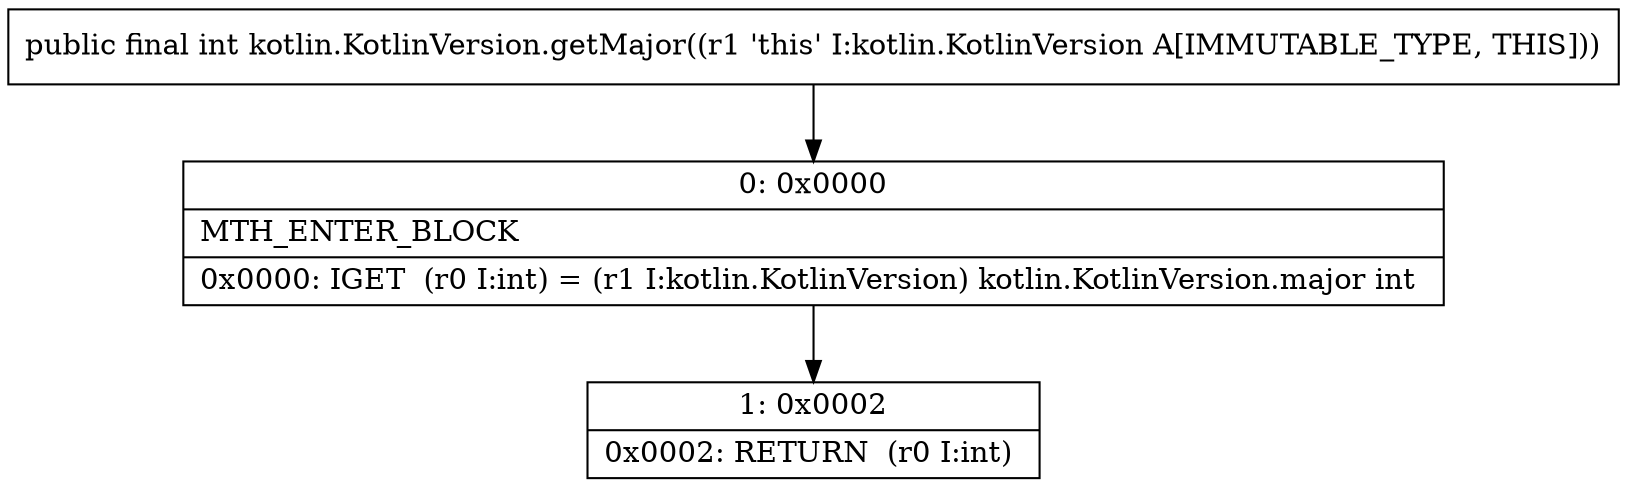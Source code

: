 digraph "CFG forkotlin.KotlinVersion.getMajor()I" {
Node_0 [shape=record,label="{0\:\ 0x0000|MTH_ENTER_BLOCK\l|0x0000: IGET  (r0 I:int) = (r1 I:kotlin.KotlinVersion) kotlin.KotlinVersion.major int \l}"];
Node_1 [shape=record,label="{1\:\ 0x0002|0x0002: RETURN  (r0 I:int) \l}"];
MethodNode[shape=record,label="{public final int kotlin.KotlinVersion.getMajor((r1 'this' I:kotlin.KotlinVersion A[IMMUTABLE_TYPE, THIS])) }"];
MethodNode -> Node_0;
Node_0 -> Node_1;
}

